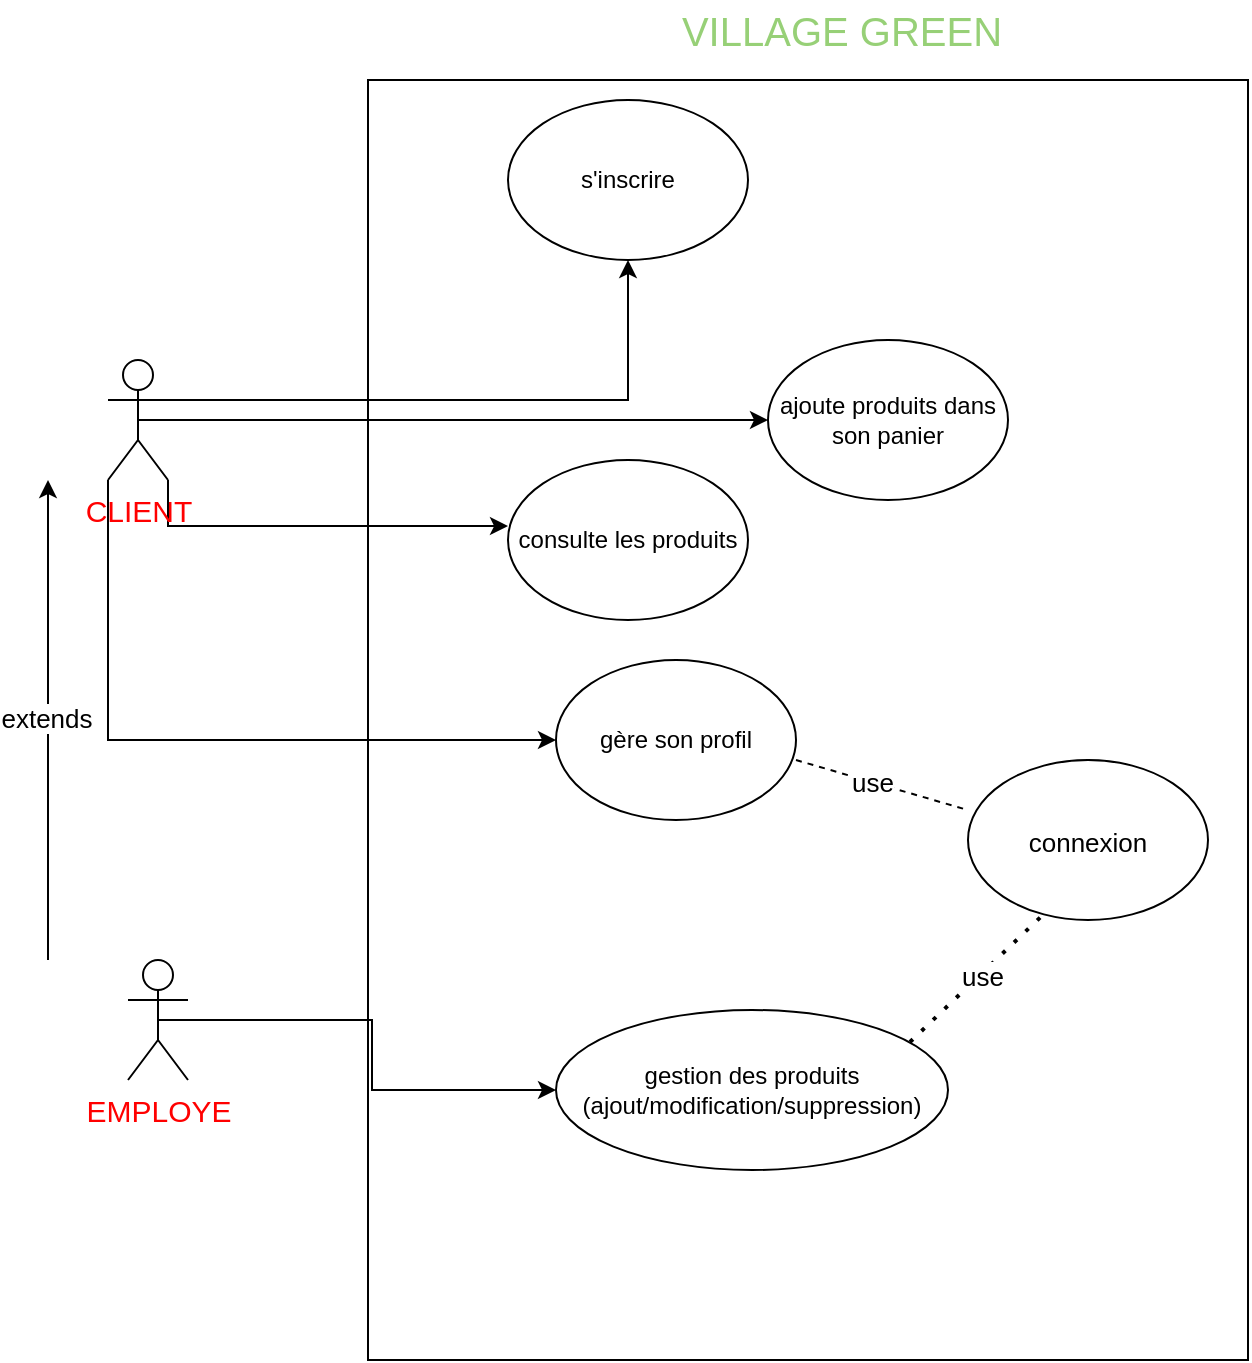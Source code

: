 <mxfile version="17.0.0" type="device"><diagram id="GNW6nJhQK7LPmhVVw7EV" name="Page-1"><mxGraphModel dx="1426" dy="693" grid="1" gridSize="10" guides="1" tooltips="1" connect="1" arrows="1" fold="1" page="1" pageScale="1" pageWidth="827" pageHeight="1169" math="0" shadow="0"><root><mxCell id="0"/><mxCell id="1" parent="0"/><mxCell id="34-NOonnwe7quhRAzSud-2" value="" style="rounded=0;whiteSpace=wrap;html=1;direction=south;" vertex="1" parent="1"><mxGeometry x="200" y="80" width="440" height="640" as="geometry"/></mxCell><mxCell id="34-NOonnwe7quhRAzSud-16" style="edgeStyle=orthogonalEdgeStyle;rounded=0;orthogonalLoop=1;jettySize=auto;html=1;exitX=1;exitY=0.333;exitDx=0;exitDy=0;exitPerimeter=0;" edge="1" parent="1" source="34-NOonnwe7quhRAzSud-3" target="34-NOonnwe7quhRAzSud-7"><mxGeometry relative="1" as="geometry"/></mxCell><mxCell id="34-NOonnwe7quhRAzSud-17" style="edgeStyle=orthogonalEdgeStyle;rounded=0;orthogonalLoop=1;jettySize=auto;html=1;exitX=1;exitY=1;exitDx=0;exitDy=0;exitPerimeter=0;entryX=0;entryY=0.413;entryDx=0;entryDy=0;entryPerimeter=0;" edge="1" parent="1" source="34-NOonnwe7quhRAzSud-3" target="34-NOonnwe7quhRAzSud-11"><mxGeometry relative="1" as="geometry"/></mxCell><mxCell id="34-NOonnwe7quhRAzSud-18" style="edgeStyle=orthogonalEdgeStyle;rounded=0;orthogonalLoop=1;jettySize=auto;html=1;exitX=0.5;exitY=0.5;exitDx=0;exitDy=0;exitPerimeter=0;entryX=0;entryY=0.5;entryDx=0;entryDy=0;" edge="1" parent="1" source="34-NOonnwe7quhRAzSud-3" target="34-NOonnwe7quhRAzSud-9"><mxGeometry relative="1" as="geometry"/></mxCell><mxCell id="34-NOonnwe7quhRAzSud-22" style="edgeStyle=orthogonalEdgeStyle;rounded=0;orthogonalLoop=1;jettySize=auto;html=1;exitX=0;exitY=1;exitDx=0;exitDy=0;exitPerimeter=0;entryX=0;entryY=0.5;entryDx=0;entryDy=0;" edge="1" parent="1" source="34-NOonnwe7quhRAzSud-3" target="34-NOonnwe7quhRAzSud-21"><mxGeometry relative="1" as="geometry"/></mxCell><mxCell id="34-NOonnwe7quhRAzSud-3" value="&lt;font color=&quot;#ff0000&quot; style=&quot;font-size: 15px&quot;&gt;CLIENT&lt;/font&gt;" style="shape=umlActor;verticalLabelPosition=bottom;verticalAlign=top;html=1;outlineConnect=0;" vertex="1" parent="1"><mxGeometry x="70" y="220" width="30" height="60" as="geometry"/></mxCell><mxCell id="34-NOonnwe7quhRAzSud-7" value="s'inscrire" style="ellipse;whiteSpace=wrap;html=1;" vertex="1" parent="1"><mxGeometry x="270" y="90" width="120" height="80" as="geometry"/></mxCell><mxCell id="34-NOonnwe7quhRAzSud-9" value="ajoute produits dans son panier" style="ellipse;whiteSpace=wrap;html=1;" vertex="1" parent="1"><mxGeometry x="400" y="210" width="120" height="80" as="geometry"/></mxCell><mxCell id="34-NOonnwe7quhRAzSud-11" value="consulte les produits" style="ellipse;whiteSpace=wrap;html=1;" vertex="1" parent="1"><mxGeometry x="270" y="270" width="120" height="80" as="geometry"/></mxCell><mxCell id="34-NOonnwe7quhRAzSud-20" style="edgeStyle=orthogonalEdgeStyle;rounded=0;orthogonalLoop=1;jettySize=auto;html=1;exitX=0.5;exitY=0.5;exitDx=0;exitDy=0;exitPerimeter=0;entryX=0;entryY=0.5;entryDx=0;entryDy=0;" edge="1" parent="1" source="34-NOonnwe7quhRAzSud-13" target="34-NOonnwe7quhRAzSud-19"><mxGeometry relative="1" as="geometry"/></mxCell><mxCell id="34-NOonnwe7quhRAzSud-13" value="&lt;font style=&quot;font-size: 15px&quot; color=&quot;#ff0000&quot;&gt;EMPLOYE&lt;/font&gt;" style="shape=umlActor;verticalLabelPosition=bottom;verticalAlign=top;html=1;outlineConnect=0;" vertex="1" parent="1"><mxGeometry x="80" y="520" width="30" height="60" as="geometry"/></mxCell><mxCell id="34-NOonnwe7quhRAzSud-15" value="&lt;font style=&quot;font-size: 20px&quot; color=&quot;#97d077&quot;&gt;VILLAGE GREEN&lt;/font&gt;" style="text;html=1;strokeColor=none;fillColor=none;align=center;verticalAlign=middle;whiteSpace=wrap;rounded=0;" vertex="1" parent="1"><mxGeometry x="354" y="40" width="166" height="30" as="geometry"/></mxCell><mxCell id="34-NOonnwe7quhRAzSud-19" value="gestion des produits (ajout/modification/suppression)" style="ellipse;whiteSpace=wrap;html=1;" vertex="1" parent="1"><mxGeometry x="294" y="545" width="196" height="80" as="geometry"/></mxCell><mxCell id="34-NOonnwe7quhRAzSud-21" value="gère son profil" style="ellipse;whiteSpace=wrap;html=1;" vertex="1" parent="1"><mxGeometry x="294" y="370" width="120" height="80" as="geometry"/></mxCell><mxCell id="34-NOonnwe7quhRAzSud-26" value="&lt;font color=&quot;#000000&quot;&gt;&lt;span style=&quot;font-size: 13px&quot;&gt;connexion&lt;/span&gt;&lt;/font&gt;" style="ellipse;whiteSpace=wrap;html=1;fontSize=15;fontColor=#FF0000;" vertex="1" parent="1"><mxGeometry x="500" y="420" width="120" height="80" as="geometry"/></mxCell><mxCell id="34-NOonnwe7quhRAzSud-28" value="" style="endArrow=none;dashed=1;html=1;rounded=0;fontSize=13;fontColor=#000000;entryX=0;entryY=0.313;entryDx=0;entryDy=0;entryPerimeter=0;" edge="1" parent="1" target="34-NOonnwe7quhRAzSud-26"><mxGeometry width="50" height="50" relative="1" as="geometry"><mxPoint x="414" y="420" as="sourcePoint"/><mxPoint x="464" y="370" as="targetPoint"/></mxGeometry></mxCell><mxCell id="34-NOonnwe7quhRAzSud-30" value="use" style="edgeLabel;html=1;align=center;verticalAlign=middle;resizable=0;points=[];fontSize=13;fontColor=#000000;" vertex="1" connectable="0" parent="34-NOonnwe7quhRAzSud-28"><mxGeometry x="-0.117" relative="1" as="geometry"><mxPoint as="offset"/></mxGeometry></mxCell><mxCell id="34-NOonnwe7quhRAzSud-29" value="" style="endArrow=none;dashed=1;html=1;dashPattern=1 3;strokeWidth=2;rounded=0;fontSize=13;fontColor=#000000;exitX=0.903;exitY=0.2;exitDx=0;exitDy=0;exitPerimeter=0;" edge="1" parent="1" source="34-NOonnwe7quhRAzSud-19"><mxGeometry width="50" height="50" relative="1" as="geometry"><mxPoint x="490" y="545" as="sourcePoint"/><mxPoint x="540" y="495" as="targetPoint"/></mxGeometry></mxCell><mxCell id="34-NOonnwe7quhRAzSud-31" value="use" style="edgeLabel;html=1;align=center;verticalAlign=middle;resizable=0;points=[];fontSize=13;fontColor=#000000;" vertex="1" connectable="0" parent="34-NOonnwe7quhRAzSud-29"><mxGeometry x="0.037" relative="1" as="geometry"><mxPoint y="1" as="offset"/></mxGeometry></mxCell><mxCell id="34-NOonnwe7quhRAzSud-32" value="" style="endArrow=classic;html=1;rounded=0;fontSize=13;fontColor=#000000;" edge="1" parent="1"><mxGeometry width="50" height="50" relative="1" as="geometry"><mxPoint x="40" y="520" as="sourcePoint"/><mxPoint x="40" y="280" as="targetPoint"/></mxGeometry></mxCell><mxCell id="34-NOonnwe7quhRAzSud-33" value="extends" style="edgeLabel;html=1;align=center;verticalAlign=middle;resizable=0;points=[];fontSize=13;fontColor=#000000;" vertex="1" connectable="0" parent="34-NOonnwe7quhRAzSud-32"><mxGeometry x="0.008" y="1" relative="1" as="geometry"><mxPoint as="offset"/></mxGeometry></mxCell></root></mxGraphModel></diagram></mxfile>
